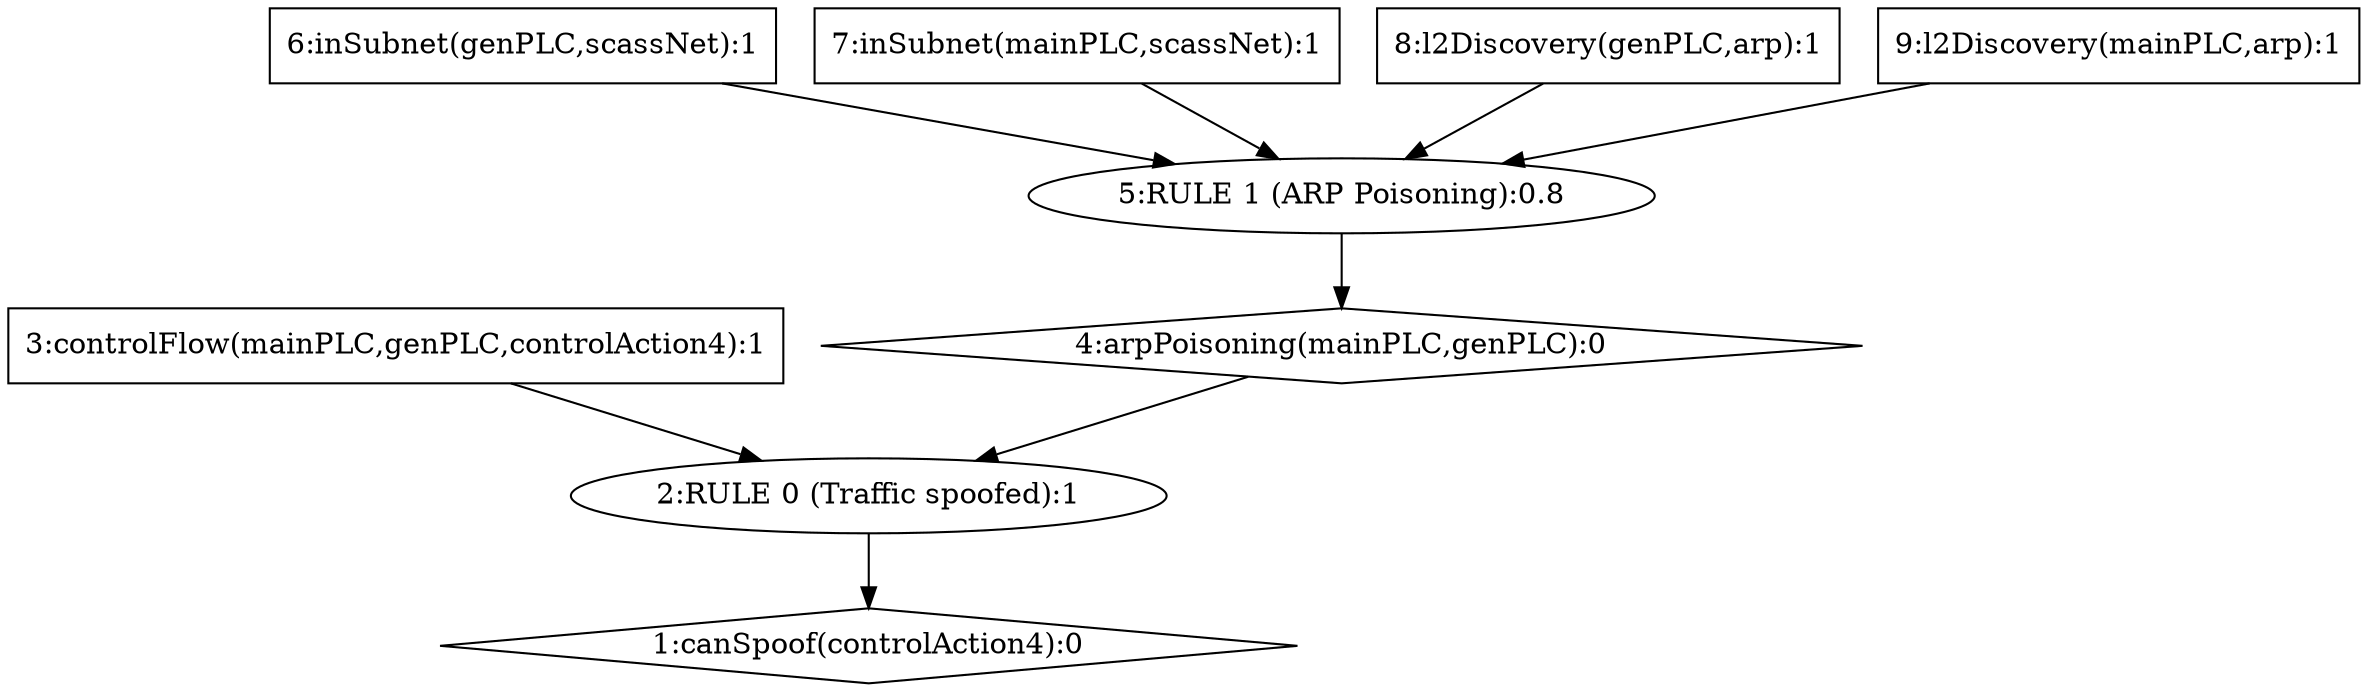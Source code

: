 digraph G {
	1 [label="1:canSpoof(controlAction4):0",shape=diamond];
	2 [label="2:RULE 0 (Traffic spoofed):1",shape=ellipse];
	3 [label="3:controlFlow(mainPLC,genPLC,controlAction4):1",shape=box];
	4 [label="4:arpPoisoning(mainPLC,genPLC):0",shape=diamond];
	5 [label="5:RULE 1 (ARP Poisoning):0.8",shape=ellipse];
	6 [label="6:inSubnet(genPLC,scassNet):1",shape=box];
	7 [label="7:inSubnet(mainPLC,scassNet):1",shape=box];
	8 [label="8:l2Discovery(genPLC,arp):1",shape=box];
	9 [label="9:l2Discovery(mainPLC,arp):1",shape=box];
	3 -> 	2;
	6 -> 	5;
	7 -> 	5;
	8 -> 	5;
	9 -> 	5;
	5 -> 	4;
	4 -> 	2;
	2 -> 	1;
}
